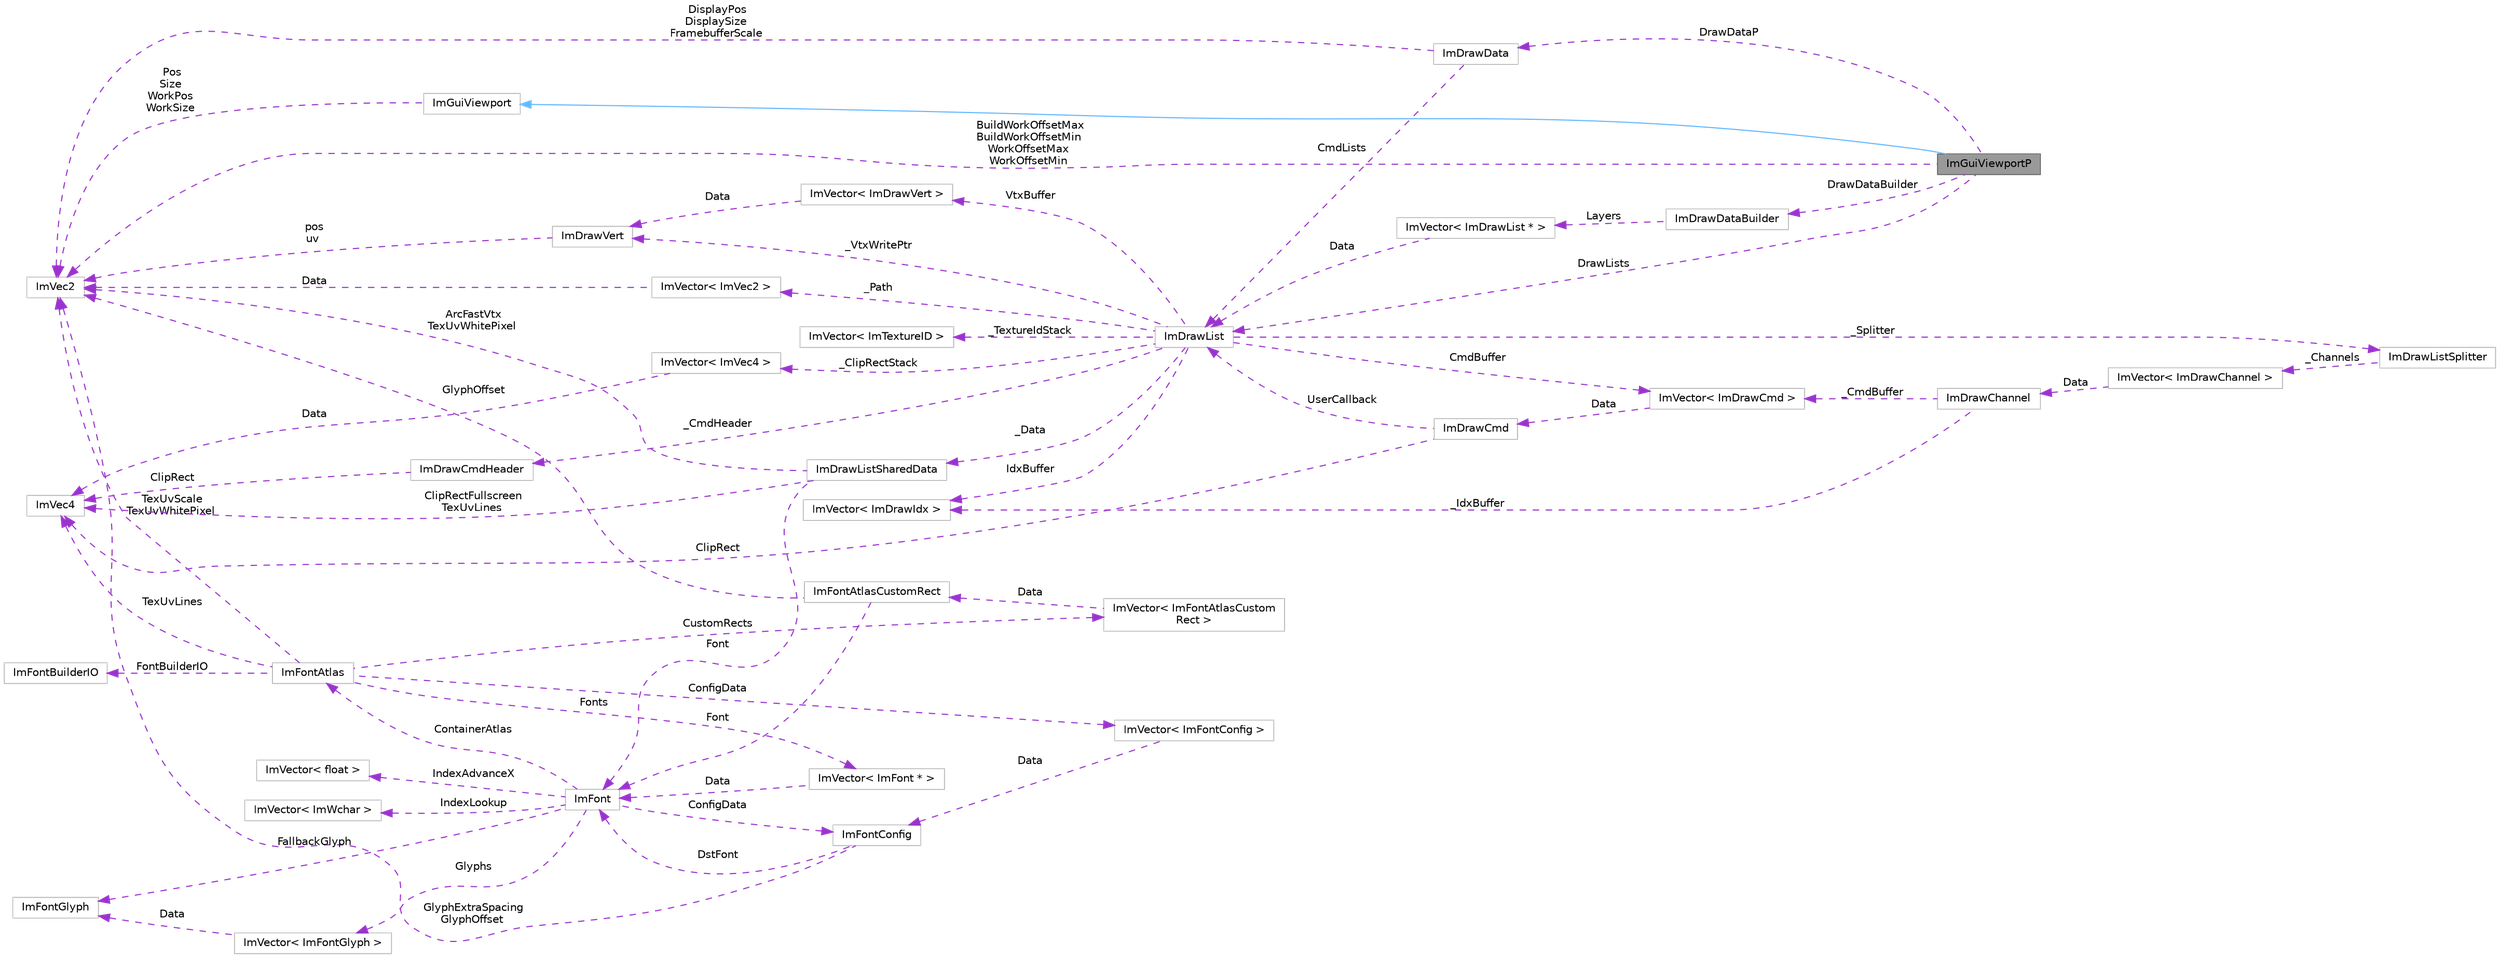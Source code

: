 digraph "ImGuiViewportP"
{
 // LATEX_PDF_SIZE
  bgcolor="transparent";
  edge [fontname=Helvetica,fontsize=10,labelfontname=Helvetica,labelfontsize=10];
  node [fontname=Helvetica,fontsize=10,shape=box,height=0.2,width=0.4];
  rankdir="LR";
  Node1 [label="ImGuiViewportP",height=0.2,width=0.4,color="gray40", fillcolor="grey60", style="filled", fontcolor="black",tooltip=" "];
  Node2 -> Node1 [dir="back",color="steelblue1",style="solid"];
  Node2 [label="ImGuiViewport",height=0.2,width=0.4,color="grey75", fillcolor="white", style="filled",URL="$struct_im_gui_viewport.html",tooltip=" "];
  Node3 -> Node2 [dir="back",color="darkorchid3",style="dashed",label=" Pos\nSize\nWorkPos\nWorkSize" ];
  Node3 [label="ImVec2",height=0.2,width=0.4,color="grey75", fillcolor="white", style="filled",URL="$struct_im_vec2.html",tooltip=" "];
  Node4 -> Node1 [dir="back",color="darkorchid3",style="dashed",label=" DrawLists" ];
  Node4 [label="ImDrawList",height=0.2,width=0.4,color="grey75", fillcolor="white", style="filled",URL="$struct_im_draw_list.html",tooltip=" "];
  Node5 -> Node4 [dir="back",color="darkorchid3",style="dashed",label=" CmdBuffer" ];
  Node5 [label="ImVector\< ImDrawCmd \>",height=0.2,width=0.4,color="grey75", fillcolor="white", style="filled",URL="$struct_im_vector.html",tooltip=" "];
  Node6 -> Node5 [dir="back",color="darkorchid3",style="dashed",label=" Data" ];
  Node6 [label="ImDrawCmd",height=0.2,width=0.4,color="grey75", fillcolor="white", style="filled",URL="$struct_im_draw_cmd.html",tooltip=" "];
  Node7 -> Node6 [dir="back",color="darkorchid3",style="dashed",label=" ClipRect" ];
  Node7 [label="ImVec4",height=0.2,width=0.4,color="grey75", fillcolor="white", style="filled",URL="$struct_im_vec4.html",tooltip=" "];
  Node4 -> Node6 [dir="back",color="darkorchid3",style="dashed",label=" UserCallback" ];
  Node8 -> Node4 [dir="back",color="darkorchid3",style="dashed",label=" IdxBuffer" ];
  Node8 [label="ImVector\< ImDrawIdx \>",height=0.2,width=0.4,color="grey75", fillcolor="white", style="filled",URL="$struct_im_vector.html",tooltip=" "];
  Node9 -> Node4 [dir="back",color="darkorchid3",style="dashed",label=" VtxBuffer" ];
  Node9 [label="ImVector\< ImDrawVert \>",height=0.2,width=0.4,color="grey75", fillcolor="white", style="filled",URL="$struct_im_vector.html",tooltip=" "];
  Node10 -> Node9 [dir="back",color="darkorchid3",style="dashed",label=" Data" ];
  Node10 [label="ImDrawVert",height=0.2,width=0.4,color="grey75", fillcolor="white", style="filled",URL="$struct_im_draw_vert.html",tooltip=" "];
  Node3 -> Node10 [dir="back",color="darkorchid3",style="dashed",label=" pos\nuv" ];
  Node11 -> Node4 [dir="back",color="darkorchid3",style="dashed",label=" _Data" ];
  Node11 [label="ImDrawListSharedData",height=0.2,width=0.4,color="grey75", fillcolor="white", style="filled",URL="$struct_im_draw_list_shared_data.html",tooltip=" "];
  Node3 -> Node11 [dir="back",color="darkorchid3",style="dashed",label=" ArcFastVtx\nTexUvWhitePixel" ];
  Node12 -> Node11 [dir="back",color="darkorchid3",style="dashed",label=" Font" ];
  Node12 [label="ImFont",height=0.2,width=0.4,color="grey75", fillcolor="white", style="filled",URL="$struct_im_font.html",tooltip=" "];
  Node13 -> Node12 [dir="back",color="darkorchid3",style="dashed",label=" IndexAdvanceX" ];
  Node13 [label="ImVector\< float \>",height=0.2,width=0.4,color="grey75", fillcolor="white", style="filled",URL="$struct_im_vector.html",tooltip=" "];
  Node14 -> Node12 [dir="back",color="darkorchid3",style="dashed",label=" IndexLookup" ];
  Node14 [label="ImVector\< ImWchar \>",height=0.2,width=0.4,color="grey75", fillcolor="white", style="filled",URL="$struct_im_vector.html",tooltip=" "];
  Node15 -> Node12 [dir="back",color="darkorchid3",style="dashed",label=" Glyphs" ];
  Node15 [label="ImVector\< ImFontGlyph \>",height=0.2,width=0.4,color="grey75", fillcolor="white", style="filled",URL="$struct_im_vector.html",tooltip=" "];
  Node16 -> Node15 [dir="back",color="darkorchid3",style="dashed",label=" Data" ];
  Node16 [label="ImFontGlyph",height=0.2,width=0.4,color="grey75", fillcolor="white", style="filled",URL="$struct_im_font_glyph.html",tooltip=" "];
  Node16 -> Node12 [dir="back",color="darkorchid3",style="dashed",label=" FallbackGlyph" ];
  Node17 -> Node12 [dir="back",color="darkorchid3",style="dashed",label=" ContainerAtlas" ];
  Node17 [label="ImFontAtlas",height=0.2,width=0.4,color="grey75", fillcolor="white", style="filled",URL="$struct_im_font_atlas.html",tooltip=" "];
  Node3 -> Node17 [dir="back",color="darkorchid3",style="dashed",label=" TexUvScale\nTexUvWhitePixel" ];
  Node18 -> Node17 [dir="back",color="darkorchid3",style="dashed",label=" Fonts" ];
  Node18 [label="ImVector\< ImFont * \>",height=0.2,width=0.4,color="grey75", fillcolor="white", style="filled",URL="$struct_im_vector.html",tooltip=" "];
  Node12 -> Node18 [dir="back",color="darkorchid3",style="dashed",label=" Data" ];
  Node19 -> Node17 [dir="back",color="darkorchid3",style="dashed",label=" CustomRects" ];
  Node19 [label="ImVector\< ImFontAtlasCustom\lRect \>",height=0.2,width=0.4,color="grey75", fillcolor="white", style="filled",URL="$struct_im_vector.html",tooltip=" "];
  Node20 -> Node19 [dir="back",color="darkorchid3",style="dashed",label=" Data" ];
  Node20 [label="ImFontAtlasCustomRect",height=0.2,width=0.4,color="grey75", fillcolor="white", style="filled",URL="$struct_im_font_atlas_custom_rect.html",tooltip=" "];
  Node3 -> Node20 [dir="back",color="darkorchid3",style="dashed",label=" GlyphOffset" ];
  Node12 -> Node20 [dir="back",color="darkorchid3",style="dashed",label=" Font" ];
  Node21 -> Node17 [dir="back",color="darkorchid3",style="dashed",label=" ConfigData" ];
  Node21 [label="ImVector\< ImFontConfig \>",height=0.2,width=0.4,color="grey75", fillcolor="white", style="filled",URL="$struct_im_vector.html",tooltip=" "];
  Node22 -> Node21 [dir="back",color="darkorchid3",style="dashed",label=" Data" ];
  Node22 [label="ImFontConfig",height=0.2,width=0.4,color="grey75", fillcolor="white", style="filled",URL="$struct_im_font_config.html",tooltip=" "];
  Node3 -> Node22 [dir="back",color="darkorchid3",style="dashed",label=" GlyphExtraSpacing\nGlyphOffset" ];
  Node12 -> Node22 [dir="back",color="darkorchid3",style="dashed",label=" DstFont" ];
  Node7 -> Node17 [dir="back",color="darkorchid3",style="dashed",label=" TexUvLines" ];
  Node23 -> Node17 [dir="back",color="darkorchid3",style="dashed",label=" FontBuilderIO" ];
  Node23 [label="ImFontBuilderIO",height=0.2,width=0.4,color="grey75", fillcolor="white", style="filled",URL="$struct_im_font_builder_i_o.html",tooltip=" "];
  Node22 -> Node12 [dir="back",color="darkorchid3",style="dashed",label=" ConfigData" ];
  Node7 -> Node11 [dir="back",color="darkorchid3",style="dashed",label=" ClipRectFullscreen\nTexUvLines" ];
  Node10 -> Node4 [dir="back",color="darkorchid3",style="dashed",label=" _VtxWritePtr" ];
  Node24 -> Node4 [dir="back",color="darkorchid3",style="dashed",label=" _ClipRectStack" ];
  Node24 [label="ImVector\< ImVec4 \>",height=0.2,width=0.4,color="grey75", fillcolor="white", style="filled",URL="$struct_im_vector.html",tooltip=" "];
  Node7 -> Node24 [dir="back",color="darkorchid3",style="dashed",label=" Data" ];
  Node25 -> Node4 [dir="back",color="darkorchid3",style="dashed",label=" _TextureIdStack" ];
  Node25 [label="ImVector\< ImTextureID \>",height=0.2,width=0.4,color="grey75", fillcolor="white", style="filled",URL="$struct_im_vector.html",tooltip=" "];
  Node26 -> Node4 [dir="back",color="darkorchid3",style="dashed",label=" _Path" ];
  Node26 [label="ImVector\< ImVec2 \>",height=0.2,width=0.4,color="grey75", fillcolor="white", style="filled",URL="$struct_im_vector.html",tooltip=" "];
  Node3 -> Node26 [dir="back",color="darkorchid3",style="dashed",label=" Data" ];
  Node27 -> Node4 [dir="back",color="darkorchid3",style="dashed",label=" _CmdHeader" ];
  Node27 [label="ImDrawCmdHeader",height=0.2,width=0.4,color="grey75", fillcolor="white", style="filled",URL="$struct_im_draw_cmd_header.html",tooltip=" "];
  Node7 -> Node27 [dir="back",color="darkorchid3",style="dashed",label=" ClipRect" ];
  Node28 -> Node4 [dir="back",color="darkorchid3",style="dashed",label=" _Splitter" ];
  Node28 [label="ImDrawListSplitter",height=0.2,width=0.4,color="grey75", fillcolor="white", style="filled",URL="$struct_im_draw_list_splitter.html",tooltip=" "];
  Node29 -> Node28 [dir="back",color="darkorchid3",style="dashed",label=" _Channels" ];
  Node29 [label="ImVector\< ImDrawChannel \>",height=0.2,width=0.4,color="grey75", fillcolor="white", style="filled",URL="$struct_im_vector.html",tooltip=" "];
  Node30 -> Node29 [dir="back",color="darkorchid3",style="dashed",label=" Data" ];
  Node30 [label="ImDrawChannel",height=0.2,width=0.4,color="grey75", fillcolor="white", style="filled",URL="$struct_im_draw_channel.html",tooltip=" "];
  Node5 -> Node30 [dir="back",color="darkorchid3",style="dashed",label=" _CmdBuffer" ];
  Node8 -> Node30 [dir="back",color="darkorchid3",style="dashed",label=" _IdxBuffer" ];
  Node31 -> Node1 [dir="back",color="darkorchid3",style="dashed",label=" DrawDataP" ];
  Node31 [label="ImDrawData",height=0.2,width=0.4,color="grey75", fillcolor="white", style="filled",URL="$struct_im_draw_data.html",tooltip=" "];
  Node4 -> Node31 [dir="back",color="darkorchid3",style="dashed",label=" CmdLists" ];
  Node3 -> Node31 [dir="back",color="darkorchid3",style="dashed",label=" DisplayPos\nDisplaySize\nFramebufferScale" ];
  Node32 -> Node1 [dir="back",color="darkorchid3",style="dashed",label=" DrawDataBuilder" ];
  Node32 [label="ImDrawDataBuilder",height=0.2,width=0.4,color="grey75", fillcolor="white", style="filled",URL="$struct_im_draw_data_builder.html",tooltip=" "];
  Node33 -> Node32 [dir="back",color="darkorchid3",style="dashed",label=" Layers" ];
  Node33 [label="ImVector\< ImDrawList * \>",height=0.2,width=0.4,color="grey75", fillcolor="white", style="filled",URL="$struct_im_vector.html",tooltip=" "];
  Node4 -> Node33 [dir="back",color="darkorchid3",style="dashed",label=" Data" ];
  Node3 -> Node1 [dir="back",color="darkorchid3",style="dashed",label=" BuildWorkOffsetMax\nBuildWorkOffsetMin\nWorkOffsetMax\nWorkOffsetMin" ];
}
